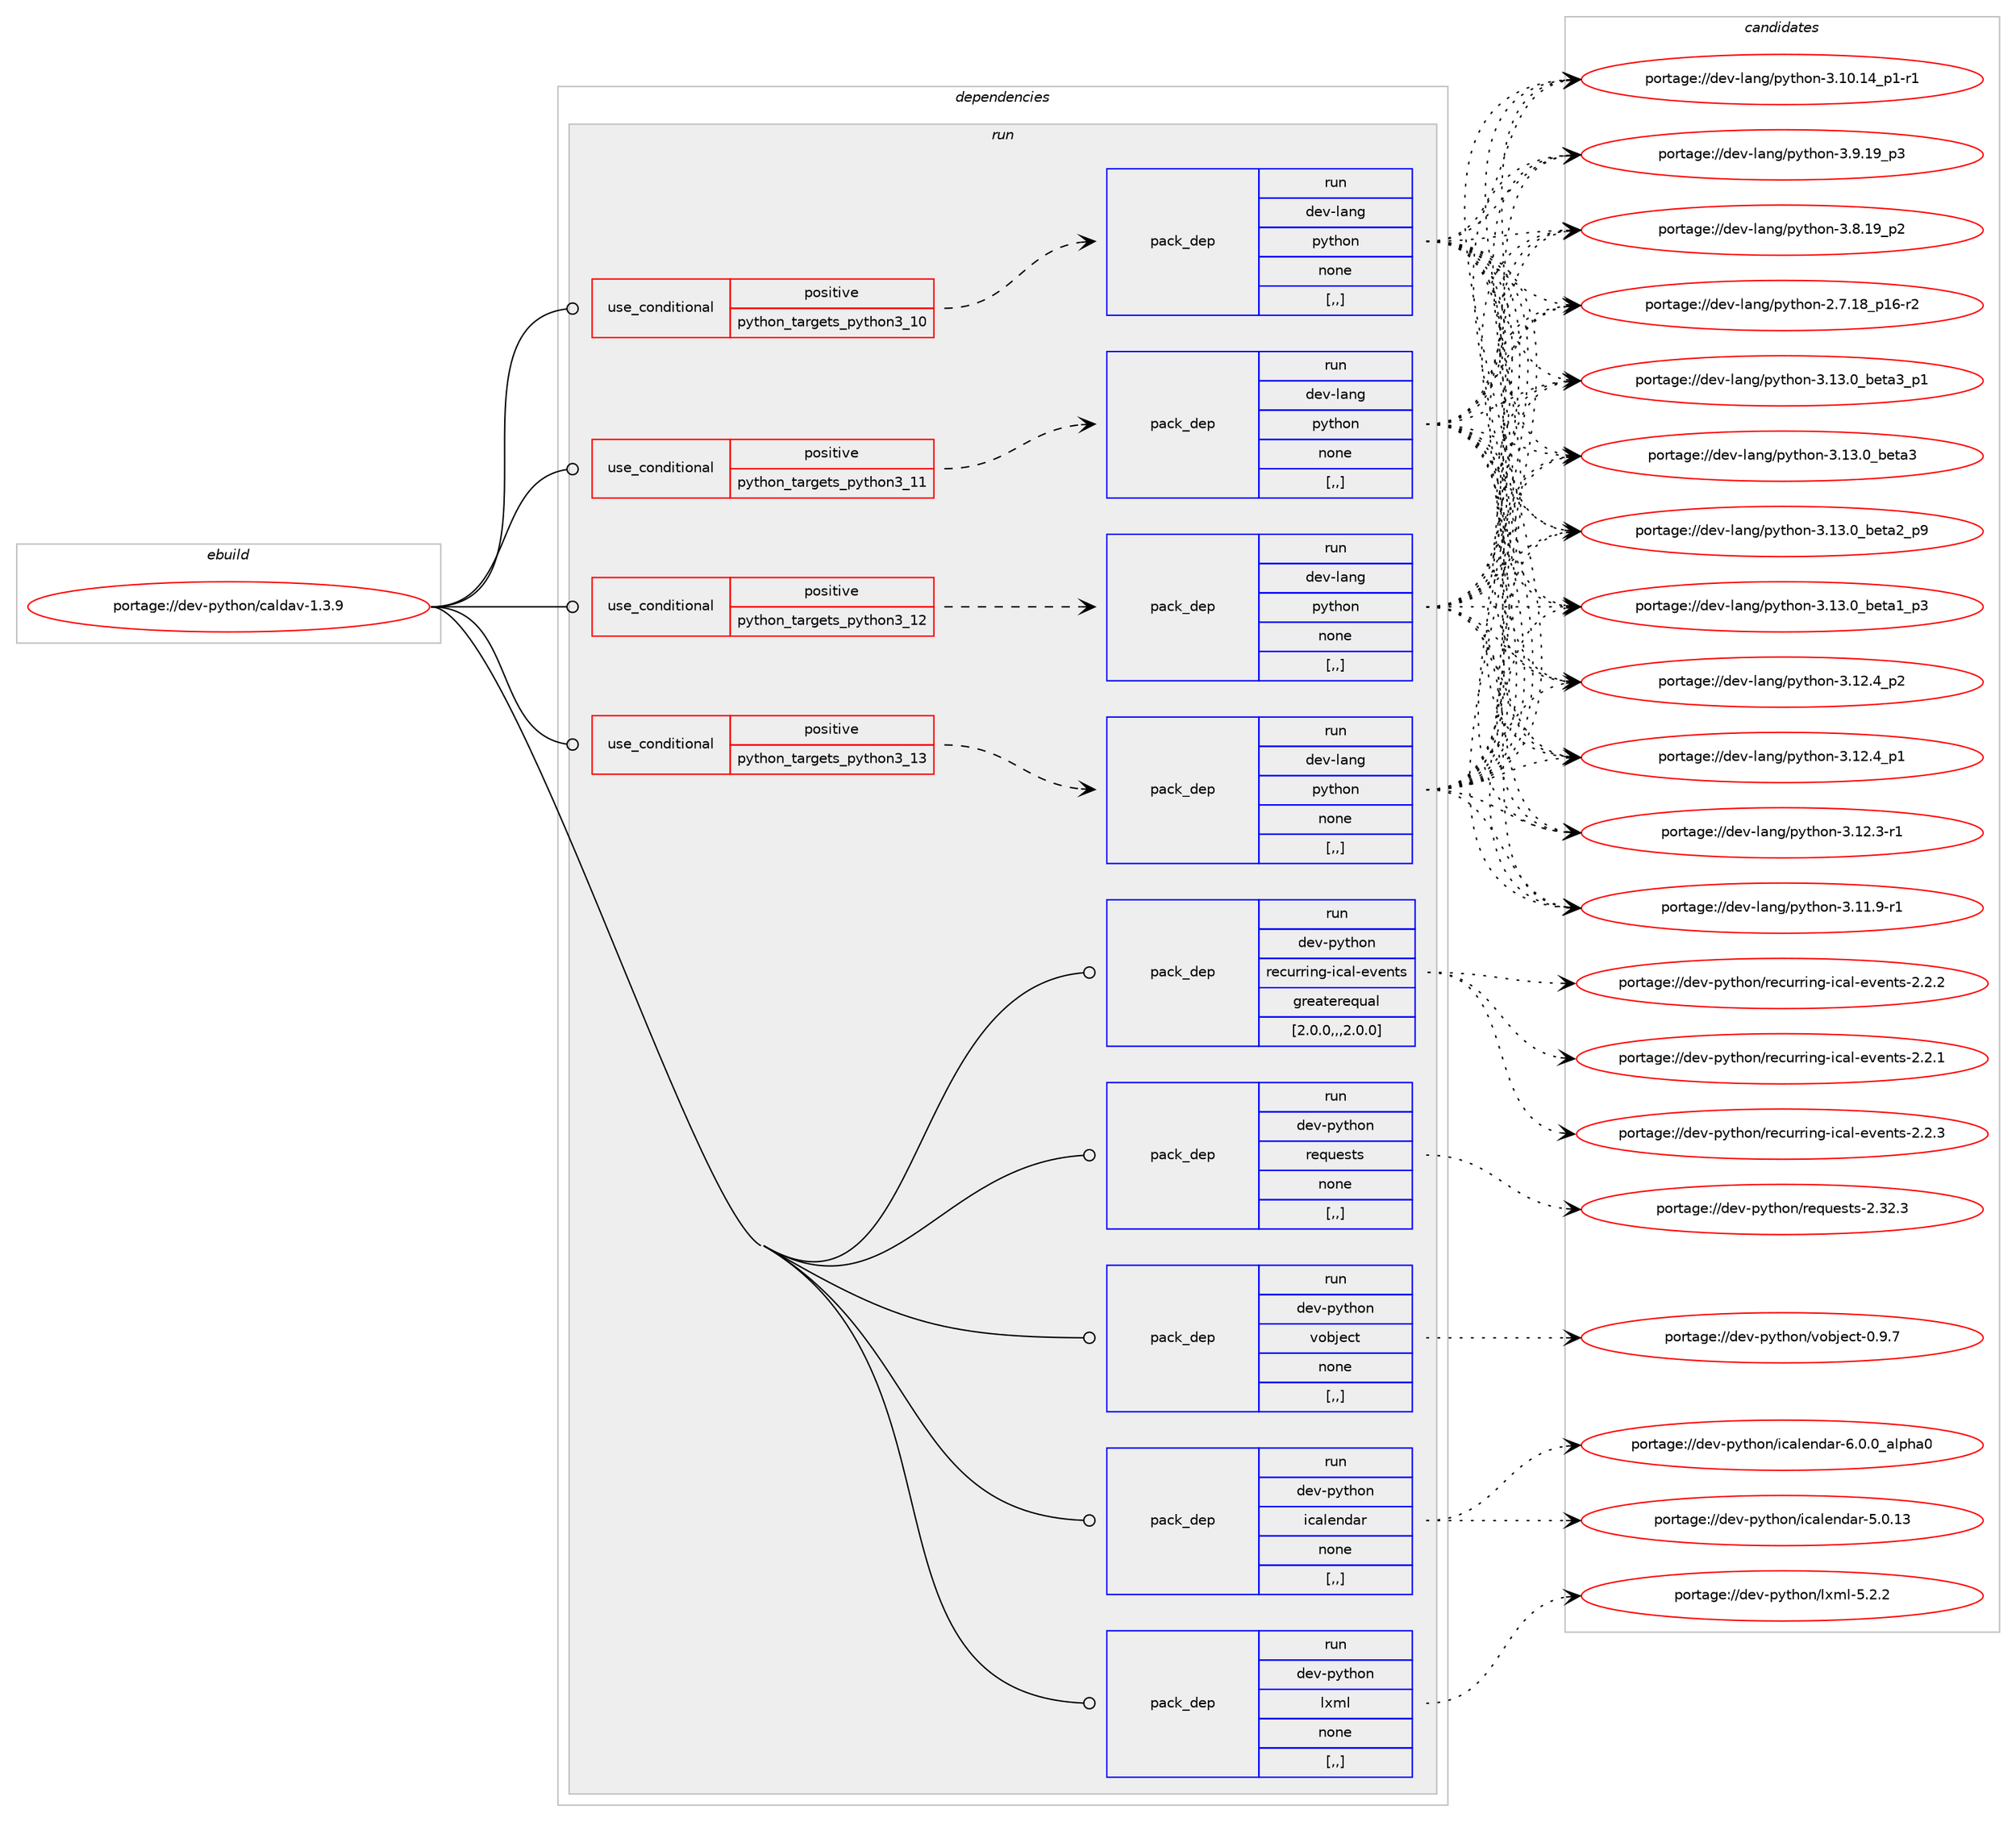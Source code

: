 digraph prolog {

# *************
# Graph options
# *************

newrank=true;
concentrate=true;
compound=true;
graph [rankdir=LR,fontname=Helvetica,fontsize=10,ranksep=1.5];#, ranksep=2.5, nodesep=0.2];
edge  [arrowhead=vee];
node  [fontname=Helvetica,fontsize=10];

# **********
# The ebuild
# **********

subgraph cluster_leftcol {
color=gray;
label=<<i>ebuild</i>>;
id [label="portage://dev-python/caldav-1.3.9", color=red, width=4, href="../dev-python/caldav-1.3.9.svg"];
}

# ****************
# The dependencies
# ****************

subgraph cluster_midcol {
color=gray;
label=<<i>dependencies</i>>;
subgraph cluster_compile {
fillcolor="#eeeeee";
style=filled;
label=<<i>compile</i>>;
}
subgraph cluster_compileandrun {
fillcolor="#eeeeee";
style=filled;
label=<<i>compile and run</i>>;
}
subgraph cluster_run {
fillcolor="#eeeeee";
style=filled;
label=<<i>run</i>>;
subgraph cond31406 {
dependency142888 [label=<<TABLE BORDER="0" CELLBORDER="1" CELLSPACING="0" CELLPADDING="4"><TR><TD ROWSPAN="3" CELLPADDING="10">use_conditional</TD></TR><TR><TD>positive</TD></TR><TR><TD>python_targets_python3_10</TD></TR></TABLE>>, shape=none, color=red];
subgraph pack110236 {
dependency142889 [label=<<TABLE BORDER="0" CELLBORDER="1" CELLSPACING="0" CELLPADDING="4" WIDTH="220"><TR><TD ROWSPAN="6" CELLPADDING="30">pack_dep</TD></TR><TR><TD WIDTH="110">run</TD></TR><TR><TD>dev-lang</TD></TR><TR><TD>python</TD></TR><TR><TD>none</TD></TR><TR><TD>[,,]</TD></TR></TABLE>>, shape=none, color=blue];
}
dependency142888:e -> dependency142889:w [weight=20,style="dashed",arrowhead="vee"];
}
id:e -> dependency142888:w [weight=20,style="solid",arrowhead="odot"];
subgraph cond31407 {
dependency142890 [label=<<TABLE BORDER="0" CELLBORDER="1" CELLSPACING="0" CELLPADDING="4"><TR><TD ROWSPAN="3" CELLPADDING="10">use_conditional</TD></TR><TR><TD>positive</TD></TR><TR><TD>python_targets_python3_11</TD></TR></TABLE>>, shape=none, color=red];
subgraph pack110237 {
dependency142891 [label=<<TABLE BORDER="0" CELLBORDER="1" CELLSPACING="0" CELLPADDING="4" WIDTH="220"><TR><TD ROWSPAN="6" CELLPADDING="30">pack_dep</TD></TR><TR><TD WIDTH="110">run</TD></TR><TR><TD>dev-lang</TD></TR><TR><TD>python</TD></TR><TR><TD>none</TD></TR><TR><TD>[,,]</TD></TR></TABLE>>, shape=none, color=blue];
}
dependency142890:e -> dependency142891:w [weight=20,style="dashed",arrowhead="vee"];
}
id:e -> dependency142890:w [weight=20,style="solid",arrowhead="odot"];
subgraph cond31408 {
dependency142892 [label=<<TABLE BORDER="0" CELLBORDER="1" CELLSPACING="0" CELLPADDING="4"><TR><TD ROWSPAN="3" CELLPADDING="10">use_conditional</TD></TR><TR><TD>positive</TD></TR><TR><TD>python_targets_python3_12</TD></TR></TABLE>>, shape=none, color=red];
subgraph pack110238 {
dependency142893 [label=<<TABLE BORDER="0" CELLBORDER="1" CELLSPACING="0" CELLPADDING="4" WIDTH="220"><TR><TD ROWSPAN="6" CELLPADDING="30">pack_dep</TD></TR><TR><TD WIDTH="110">run</TD></TR><TR><TD>dev-lang</TD></TR><TR><TD>python</TD></TR><TR><TD>none</TD></TR><TR><TD>[,,]</TD></TR></TABLE>>, shape=none, color=blue];
}
dependency142892:e -> dependency142893:w [weight=20,style="dashed",arrowhead="vee"];
}
id:e -> dependency142892:w [weight=20,style="solid",arrowhead="odot"];
subgraph cond31409 {
dependency142894 [label=<<TABLE BORDER="0" CELLBORDER="1" CELLSPACING="0" CELLPADDING="4"><TR><TD ROWSPAN="3" CELLPADDING="10">use_conditional</TD></TR><TR><TD>positive</TD></TR><TR><TD>python_targets_python3_13</TD></TR></TABLE>>, shape=none, color=red];
subgraph pack110239 {
dependency142895 [label=<<TABLE BORDER="0" CELLBORDER="1" CELLSPACING="0" CELLPADDING="4" WIDTH="220"><TR><TD ROWSPAN="6" CELLPADDING="30">pack_dep</TD></TR><TR><TD WIDTH="110">run</TD></TR><TR><TD>dev-lang</TD></TR><TR><TD>python</TD></TR><TR><TD>none</TD></TR><TR><TD>[,,]</TD></TR></TABLE>>, shape=none, color=blue];
}
dependency142894:e -> dependency142895:w [weight=20,style="dashed",arrowhead="vee"];
}
id:e -> dependency142894:w [weight=20,style="solid",arrowhead="odot"];
subgraph pack110240 {
dependency142896 [label=<<TABLE BORDER="0" CELLBORDER="1" CELLSPACING="0" CELLPADDING="4" WIDTH="220"><TR><TD ROWSPAN="6" CELLPADDING="30">pack_dep</TD></TR><TR><TD WIDTH="110">run</TD></TR><TR><TD>dev-python</TD></TR><TR><TD>icalendar</TD></TR><TR><TD>none</TD></TR><TR><TD>[,,]</TD></TR></TABLE>>, shape=none, color=blue];
}
id:e -> dependency142896:w [weight=20,style="solid",arrowhead="odot"];
subgraph pack110241 {
dependency142897 [label=<<TABLE BORDER="0" CELLBORDER="1" CELLSPACING="0" CELLPADDING="4" WIDTH="220"><TR><TD ROWSPAN="6" CELLPADDING="30">pack_dep</TD></TR><TR><TD WIDTH="110">run</TD></TR><TR><TD>dev-python</TD></TR><TR><TD>lxml</TD></TR><TR><TD>none</TD></TR><TR><TD>[,,]</TD></TR></TABLE>>, shape=none, color=blue];
}
id:e -> dependency142897:w [weight=20,style="solid",arrowhead="odot"];
subgraph pack110242 {
dependency142898 [label=<<TABLE BORDER="0" CELLBORDER="1" CELLSPACING="0" CELLPADDING="4" WIDTH="220"><TR><TD ROWSPAN="6" CELLPADDING="30">pack_dep</TD></TR><TR><TD WIDTH="110">run</TD></TR><TR><TD>dev-python</TD></TR><TR><TD>recurring-ical-events</TD></TR><TR><TD>greaterequal</TD></TR><TR><TD>[2.0.0,,,2.0.0]</TD></TR></TABLE>>, shape=none, color=blue];
}
id:e -> dependency142898:w [weight=20,style="solid",arrowhead="odot"];
subgraph pack110243 {
dependency142899 [label=<<TABLE BORDER="0" CELLBORDER="1" CELLSPACING="0" CELLPADDING="4" WIDTH="220"><TR><TD ROWSPAN="6" CELLPADDING="30">pack_dep</TD></TR><TR><TD WIDTH="110">run</TD></TR><TR><TD>dev-python</TD></TR><TR><TD>requests</TD></TR><TR><TD>none</TD></TR><TR><TD>[,,]</TD></TR></TABLE>>, shape=none, color=blue];
}
id:e -> dependency142899:w [weight=20,style="solid",arrowhead="odot"];
subgraph pack110244 {
dependency142900 [label=<<TABLE BORDER="0" CELLBORDER="1" CELLSPACING="0" CELLPADDING="4" WIDTH="220"><TR><TD ROWSPAN="6" CELLPADDING="30">pack_dep</TD></TR><TR><TD WIDTH="110">run</TD></TR><TR><TD>dev-python</TD></TR><TR><TD>vobject</TD></TR><TR><TD>none</TD></TR><TR><TD>[,,]</TD></TR></TABLE>>, shape=none, color=blue];
}
id:e -> dependency142900:w [weight=20,style="solid",arrowhead="odot"];
}
}

# **************
# The candidates
# **************

subgraph cluster_choices {
rank=same;
color=gray;
label=<<i>candidates</i>>;

subgraph choice110236 {
color=black;
nodesep=1;
choice10010111845108971101034711212111610411111045514649514648959810111697519511249 [label="portage://dev-lang/python-3.13.0_beta3_p1", color=red, width=4,href="../dev-lang/python-3.13.0_beta3_p1.svg"];
choice1001011184510897110103471121211161041111104551464951464895981011169751 [label="portage://dev-lang/python-3.13.0_beta3", color=red, width=4,href="../dev-lang/python-3.13.0_beta3.svg"];
choice10010111845108971101034711212111610411111045514649514648959810111697509511257 [label="portage://dev-lang/python-3.13.0_beta2_p9", color=red, width=4,href="../dev-lang/python-3.13.0_beta2_p9.svg"];
choice10010111845108971101034711212111610411111045514649514648959810111697499511251 [label="portage://dev-lang/python-3.13.0_beta1_p3", color=red, width=4,href="../dev-lang/python-3.13.0_beta1_p3.svg"];
choice100101118451089711010347112121116104111110455146495046529511250 [label="portage://dev-lang/python-3.12.4_p2", color=red, width=4,href="../dev-lang/python-3.12.4_p2.svg"];
choice100101118451089711010347112121116104111110455146495046529511249 [label="portage://dev-lang/python-3.12.4_p1", color=red, width=4,href="../dev-lang/python-3.12.4_p1.svg"];
choice100101118451089711010347112121116104111110455146495046514511449 [label="portage://dev-lang/python-3.12.3-r1", color=red, width=4,href="../dev-lang/python-3.12.3-r1.svg"];
choice100101118451089711010347112121116104111110455146494946574511449 [label="portage://dev-lang/python-3.11.9-r1", color=red, width=4,href="../dev-lang/python-3.11.9-r1.svg"];
choice100101118451089711010347112121116104111110455146494846495295112494511449 [label="portage://dev-lang/python-3.10.14_p1-r1", color=red, width=4,href="../dev-lang/python-3.10.14_p1-r1.svg"];
choice100101118451089711010347112121116104111110455146574649579511251 [label="portage://dev-lang/python-3.9.19_p3", color=red, width=4,href="../dev-lang/python-3.9.19_p3.svg"];
choice100101118451089711010347112121116104111110455146564649579511250 [label="portage://dev-lang/python-3.8.19_p2", color=red, width=4,href="../dev-lang/python-3.8.19_p2.svg"];
choice100101118451089711010347112121116104111110455046554649569511249544511450 [label="portage://dev-lang/python-2.7.18_p16-r2", color=red, width=4,href="../dev-lang/python-2.7.18_p16-r2.svg"];
dependency142889:e -> choice10010111845108971101034711212111610411111045514649514648959810111697519511249:w [style=dotted,weight="100"];
dependency142889:e -> choice1001011184510897110103471121211161041111104551464951464895981011169751:w [style=dotted,weight="100"];
dependency142889:e -> choice10010111845108971101034711212111610411111045514649514648959810111697509511257:w [style=dotted,weight="100"];
dependency142889:e -> choice10010111845108971101034711212111610411111045514649514648959810111697499511251:w [style=dotted,weight="100"];
dependency142889:e -> choice100101118451089711010347112121116104111110455146495046529511250:w [style=dotted,weight="100"];
dependency142889:e -> choice100101118451089711010347112121116104111110455146495046529511249:w [style=dotted,weight="100"];
dependency142889:e -> choice100101118451089711010347112121116104111110455146495046514511449:w [style=dotted,weight="100"];
dependency142889:e -> choice100101118451089711010347112121116104111110455146494946574511449:w [style=dotted,weight="100"];
dependency142889:e -> choice100101118451089711010347112121116104111110455146494846495295112494511449:w [style=dotted,weight="100"];
dependency142889:e -> choice100101118451089711010347112121116104111110455146574649579511251:w [style=dotted,weight="100"];
dependency142889:e -> choice100101118451089711010347112121116104111110455146564649579511250:w [style=dotted,weight="100"];
dependency142889:e -> choice100101118451089711010347112121116104111110455046554649569511249544511450:w [style=dotted,weight="100"];
}
subgraph choice110237 {
color=black;
nodesep=1;
choice10010111845108971101034711212111610411111045514649514648959810111697519511249 [label="portage://dev-lang/python-3.13.0_beta3_p1", color=red, width=4,href="../dev-lang/python-3.13.0_beta3_p1.svg"];
choice1001011184510897110103471121211161041111104551464951464895981011169751 [label="portage://dev-lang/python-3.13.0_beta3", color=red, width=4,href="../dev-lang/python-3.13.0_beta3.svg"];
choice10010111845108971101034711212111610411111045514649514648959810111697509511257 [label="portage://dev-lang/python-3.13.0_beta2_p9", color=red, width=4,href="../dev-lang/python-3.13.0_beta2_p9.svg"];
choice10010111845108971101034711212111610411111045514649514648959810111697499511251 [label="portage://dev-lang/python-3.13.0_beta1_p3", color=red, width=4,href="../dev-lang/python-3.13.0_beta1_p3.svg"];
choice100101118451089711010347112121116104111110455146495046529511250 [label="portage://dev-lang/python-3.12.4_p2", color=red, width=4,href="../dev-lang/python-3.12.4_p2.svg"];
choice100101118451089711010347112121116104111110455146495046529511249 [label="portage://dev-lang/python-3.12.4_p1", color=red, width=4,href="../dev-lang/python-3.12.4_p1.svg"];
choice100101118451089711010347112121116104111110455146495046514511449 [label="portage://dev-lang/python-3.12.3-r1", color=red, width=4,href="../dev-lang/python-3.12.3-r1.svg"];
choice100101118451089711010347112121116104111110455146494946574511449 [label="portage://dev-lang/python-3.11.9-r1", color=red, width=4,href="../dev-lang/python-3.11.9-r1.svg"];
choice100101118451089711010347112121116104111110455146494846495295112494511449 [label="portage://dev-lang/python-3.10.14_p1-r1", color=red, width=4,href="../dev-lang/python-3.10.14_p1-r1.svg"];
choice100101118451089711010347112121116104111110455146574649579511251 [label="portage://dev-lang/python-3.9.19_p3", color=red, width=4,href="../dev-lang/python-3.9.19_p3.svg"];
choice100101118451089711010347112121116104111110455146564649579511250 [label="portage://dev-lang/python-3.8.19_p2", color=red, width=4,href="../dev-lang/python-3.8.19_p2.svg"];
choice100101118451089711010347112121116104111110455046554649569511249544511450 [label="portage://dev-lang/python-2.7.18_p16-r2", color=red, width=4,href="../dev-lang/python-2.7.18_p16-r2.svg"];
dependency142891:e -> choice10010111845108971101034711212111610411111045514649514648959810111697519511249:w [style=dotted,weight="100"];
dependency142891:e -> choice1001011184510897110103471121211161041111104551464951464895981011169751:w [style=dotted,weight="100"];
dependency142891:e -> choice10010111845108971101034711212111610411111045514649514648959810111697509511257:w [style=dotted,weight="100"];
dependency142891:e -> choice10010111845108971101034711212111610411111045514649514648959810111697499511251:w [style=dotted,weight="100"];
dependency142891:e -> choice100101118451089711010347112121116104111110455146495046529511250:w [style=dotted,weight="100"];
dependency142891:e -> choice100101118451089711010347112121116104111110455146495046529511249:w [style=dotted,weight="100"];
dependency142891:e -> choice100101118451089711010347112121116104111110455146495046514511449:w [style=dotted,weight="100"];
dependency142891:e -> choice100101118451089711010347112121116104111110455146494946574511449:w [style=dotted,weight="100"];
dependency142891:e -> choice100101118451089711010347112121116104111110455146494846495295112494511449:w [style=dotted,weight="100"];
dependency142891:e -> choice100101118451089711010347112121116104111110455146574649579511251:w [style=dotted,weight="100"];
dependency142891:e -> choice100101118451089711010347112121116104111110455146564649579511250:w [style=dotted,weight="100"];
dependency142891:e -> choice100101118451089711010347112121116104111110455046554649569511249544511450:w [style=dotted,weight="100"];
}
subgraph choice110238 {
color=black;
nodesep=1;
choice10010111845108971101034711212111610411111045514649514648959810111697519511249 [label="portage://dev-lang/python-3.13.0_beta3_p1", color=red, width=4,href="../dev-lang/python-3.13.0_beta3_p1.svg"];
choice1001011184510897110103471121211161041111104551464951464895981011169751 [label="portage://dev-lang/python-3.13.0_beta3", color=red, width=4,href="../dev-lang/python-3.13.0_beta3.svg"];
choice10010111845108971101034711212111610411111045514649514648959810111697509511257 [label="portage://dev-lang/python-3.13.0_beta2_p9", color=red, width=4,href="../dev-lang/python-3.13.0_beta2_p9.svg"];
choice10010111845108971101034711212111610411111045514649514648959810111697499511251 [label="portage://dev-lang/python-3.13.0_beta1_p3", color=red, width=4,href="../dev-lang/python-3.13.0_beta1_p3.svg"];
choice100101118451089711010347112121116104111110455146495046529511250 [label="portage://dev-lang/python-3.12.4_p2", color=red, width=4,href="../dev-lang/python-3.12.4_p2.svg"];
choice100101118451089711010347112121116104111110455146495046529511249 [label="portage://dev-lang/python-3.12.4_p1", color=red, width=4,href="../dev-lang/python-3.12.4_p1.svg"];
choice100101118451089711010347112121116104111110455146495046514511449 [label="portage://dev-lang/python-3.12.3-r1", color=red, width=4,href="../dev-lang/python-3.12.3-r1.svg"];
choice100101118451089711010347112121116104111110455146494946574511449 [label="portage://dev-lang/python-3.11.9-r1", color=red, width=4,href="../dev-lang/python-3.11.9-r1.svg"];
choice100101118451089711010347112121116104111110455146494846495295112494511449 [label="portage://dev-lang/python-3.10.14_p1-r1", color=red, width=4,href="../dev-lang/python-3.10.14_p1-r1.svg"];
choice100101118451089711010347112121116104111110455146574649579511251 [label="portage://dev-lang/python-3.9.19_p3", color=red, width=4,href="../dev-lang/python-3.9.19_p3.svg"];
choice100101118451089711010347112121116104111110455146564649579511250 [label="portage://dev-lang/python-3.8.19_p2", color=red, width=4,href="../dev-lang/python-3.8.19_p2.svg"];
choice100101118451089711010347112121116104111110455046554649569511249544511450 [label="portage://dev-lang/python-2.7.18_p16-r2", color=red, width=4,href="../dev-lang/python-2.7.18_p16-r2.svg"];
dependency142893:e -> choice10010111845108971101034711212111610411111045514649514648959810111697519511249:w [style=dotted,weight="100"];
dependency142893:e -> choice1001011184510897110103471121211161041111104551464951464895981011169751:w [style=dotted,weight="100"];
dependency142893:e -> choice10010111845108971101034711212111610411111045514649514648959810111697509511257:w [style=dotted,weight="100"];
dependency142893:e -> choice10010111845108971101034711212111610411111045514649514648959810111697499511251:w [style=dotted,weight="100"];
dependency142893:e -> choice100101118451089711010347112121116104111110455146495046529511250:w [style=dotted,weight="100"];
dependency142893:e -> choice100101118451089711010347112121116104111110455146495046529511249:w [style=dotted,weight="100"];
dependency142893:e -> choice100101118451089711010347112121116104111110455146495046514511449:w [style=dotted,weight="100"];
dependency142893:e -> choice100101118451089711010347112121116104111110455146494946574511449:w [style=dotted,weight="100"];
dependency142893:e -> choice100101118451089711010347112121116104111110455146494846495295112494511449:w [style=dotted,weight="100"];
dependency142893:e -> choice100101118451089711010347112121116104111110455146574649579511251:w [style=dotted,weight="100"];
dependency142893:e -> choice100101118451089711010347112121116104111110455146564649579511250:w [style=dotted,weight="100"];
dependency142893:e -> choice100101118451089711010347112121116104111110455046554649569511249544511450:w [style=dotted,weight="100"];
}
subgraph choice110239 {
color=black;
nodesep=1;
choice10010111845108971101034711212111610411111045514649514648959810111697519511249 [label="portage://dev-lang/python-3.13.0_beta3_p1", color=red, width=4,href="../dev-lang/python-3.13.0_beta3_p1.svg"];
choice1001011184510897110103471121211161041111104551464951464895981011169751 [label="portage://dev-lang/python-3.13.0_beta3", color=red, width=4,href="../dev-lang/python-3.13.0_beta3.svg"];
choice10010111845108971101034711212111610411111045514649514648959810111697509511257 [label="portage://dev-lang/python-3.13.0_beta2_p9", color=red, width=4,href="../dev-lang/python-3.13.0_beta2_p9.svg"];
choice10010111845108971101034711212111610411111045514649514648959810111697499511251 [label="portage://dev-lang/python-3.13.0_beta1_p3", color=red, width=4,href="../dev-lang/python-3.13.0_beta1_p3.svg"];
choice100101118451089711010347112121116104111110455146495046529511250 [label="portage://dev-lang/python-3.12.4_p2", color=red, width=4,href="../dev-lang/python-3.12.4_p2.svg"];
choice100101118451089711010347112121116104111110455146495046529511249 [label="portage://dev-lang/python-3.12.4_p1", color=red, width=4,href="../dev-lang/python-3.12.4_p1.svg"];
choice100101118451089711010347112121116104111110455146495046514511449 [label="portage://dev-lang/python-3.12.3-r1", color=red, width=4,href="../dev-lang/python-3.12.3-r1.svg"];
choice100101118451089711010347112121116104111110455146494946574511449 [label="portage://dev-lang/python-3.11.9-r1", color=red, width=4,href="../dev-lang/python-3.11.9-r1.svg"];
choice100101118451089711010347112121116104111110455146494846495295112494511449 [label="portage://dev-lang/python-3.10.14_p1-r1", color=red, width=4,href="../dev-lang/python-3.10.14_p1-r1.svg"];
choice100101118451089711010347112121116104111110455146574649579511251 [label="portage://dev-lang/python-3.9.19_p3", color=red, width=4,href="../dev-lang/python-3.9.19_p3.svg"];
choice100101118451089711010347112121116104111110455146564649579511250 [label="portage://dev-lang/python-3.8.19_p2", color=red, width=4,href="../dev-lang/python-3.8.19_p2.svg"];
choice100101118451089711010347112121116104111110455046554649569511249544511450 [label="portage://dev-lang/python-2.7.18_p16-r2", color=red, width=4,href="../dev-lang/python-2.7.18_p16-r2.svg"];
dependency142895:e -> choice10010111845108971101034711212111610411111045514649514648959810111697519511249:w [style=dotted,weight="100"];
dependency142895:e -> choice1001011184510897110103471121211161041111104551464951464895981011169751:w [style=dotted,weight="100"];
dependency142895:e -> choice10010111845108971101034711212111610411111045514649514648959810111697509511257:w [style=dotted,weight="100"];
dependency142895:e -> choice10010111845108971101034711212111610411111045514649514648959810111697499511251:w [style=dotted,weight="100"];
dependency142895:e -> choice100101118451089711010347112121116104111110455146495046529511250:w [style=dotted,weight="100"];
dependency142895:e -> choice100101118451089711010347112121116104111110455146495046529511249:w [style=dotted,weight="100"];
dependency142895:e -> choice100101118451089711010347112121116104111110455146495046514511449:w [style=dotted,weight="100"];
dependency142895:e -> choice100101118451089711010347112121116104111110455146494946574511449:w [style=dotted,weight="100"];
dependency142895:e -> choice100101118451089711010347112121116104111110455146494846495295112494511449:w [style=dotted,weight="100"];
dependency142895:e -> choice100101118451089711010347112121116104111110455146574649579511251:w [style=dotted,weight="100"];
dependency142895:e -> choice100101118451089711010347112121116104111110455146564649579511250:w [style=dotted,weight="100"];
dependency142895:e -> choice100101118451089711010347112121116104111110455046554649569511249544511450:w [style=dotted,weight="100"];
}
subgraph choice110240 {
color=black;
nodesep=1;
choice100101118451121211161041111104710599971081011101009711445544648464895971081121049748 [label="portage://dev-python/icalendar-6.0.0_alpha0", color=red, width=4,href="../dev-python/icalendar-6.0.0_alpha0.svg"];
choice100101118451121211161041111104710599971081011101009711445534648464951 [label="portage://dev-python/icalendar-5.0.13", color=red, width=4,href="../dev-python/icalendar-5.0.13.svg"];
dependency142896:e -> choice100101118451121211161041111104710599971081011101009711445544648464895971081121049748:w [style=dotted,weight="100"];
dependency142896:e -> choice100101118451121211161041111104710599971081011101009711445534648464951:w [style=dotted,weight="100"];
}
subgraph choice110241 {
color=black;
nodesep=1;
choice1001011184511212111610411111047108120109108455346504650 [label="portage://dev-python/lxml-5.2.2", color=red, width=4,href="../dev-python/lxml-5.2.2.svg"];
dependency142897:e -> choice1001011184511212111610411111047108120109108455346504650:w [style=dotted,weight="100"];
}
subgraph choice110242 {
color=black;
nodesep=1;
choice10010111845112121116104111110471141019911711411410511010345105999710845101118101110116115455046504651 [label="portage://dev-python/recurring-ical-events-2.2.3", color=red, width=4,href="../dev-python/recurring-ical-events-2.2.3.svg"];
choice10010111845112121116104111110471141019911711411410511010345105999710845101118101110116115455046504650 [label="portage://dev-python/recurring-ical-events-2.2.2", color=red, width=4,href="../dev-python/recurring-ical-events-2.2.2.svg"];
choice10010111845112121116104111110471141019911711411410511010345105999710845101118101110116115455046504649 [label="portage://dev-python/recurring-ical-events-2.2.1", color=red, width=4,href="../dev-python/recurring-ical-events-2.2.1.svg"];
dependency142898:e -> choice10010111845112121116104111110471141019911711411410511010345105999710845101118101110116115455046504651:w [style=dotted,weight="100"];
dependency142898:e -> choice10010111845112121116104111110471141019911711411410511010345105999710845101118101110116115455046504650:w [style=dotted,weight="100"];
dependency142898:e -> choice10010111845112121116104111110471141019911711411410511010345105999710845101118101110116115455046504649:w [style=dotted,weight="100"];
}
subgraph choice110243 {
color=black;
nodesep=1;
choice100101118451121211161041111104711410111311710111511611545504651504651 [label="portage://dev-python/requests-2.32.3", color=red, width=4,href="../dev-python/requests-2.32.3.svg"];
dependency142899:e -> choice100101118451121211161041111104711410111311710111511611545504651504651:w [style=dotted,weight="100"];
}
subgraph choice110244 {
color=black;
nodesep=1;
choice10010111845112121116104111110471181119810610199116454846574655 [label="portage://dev-python/vobject-0.9.7", color=red, width=4,href="../dev-python/vobject-0.9.7.svg"];
dependency142900:e -> choice10010111845112121116104111110471181119810610199116454846574655:w [style=dotted,weight="100"];
}
}

}
